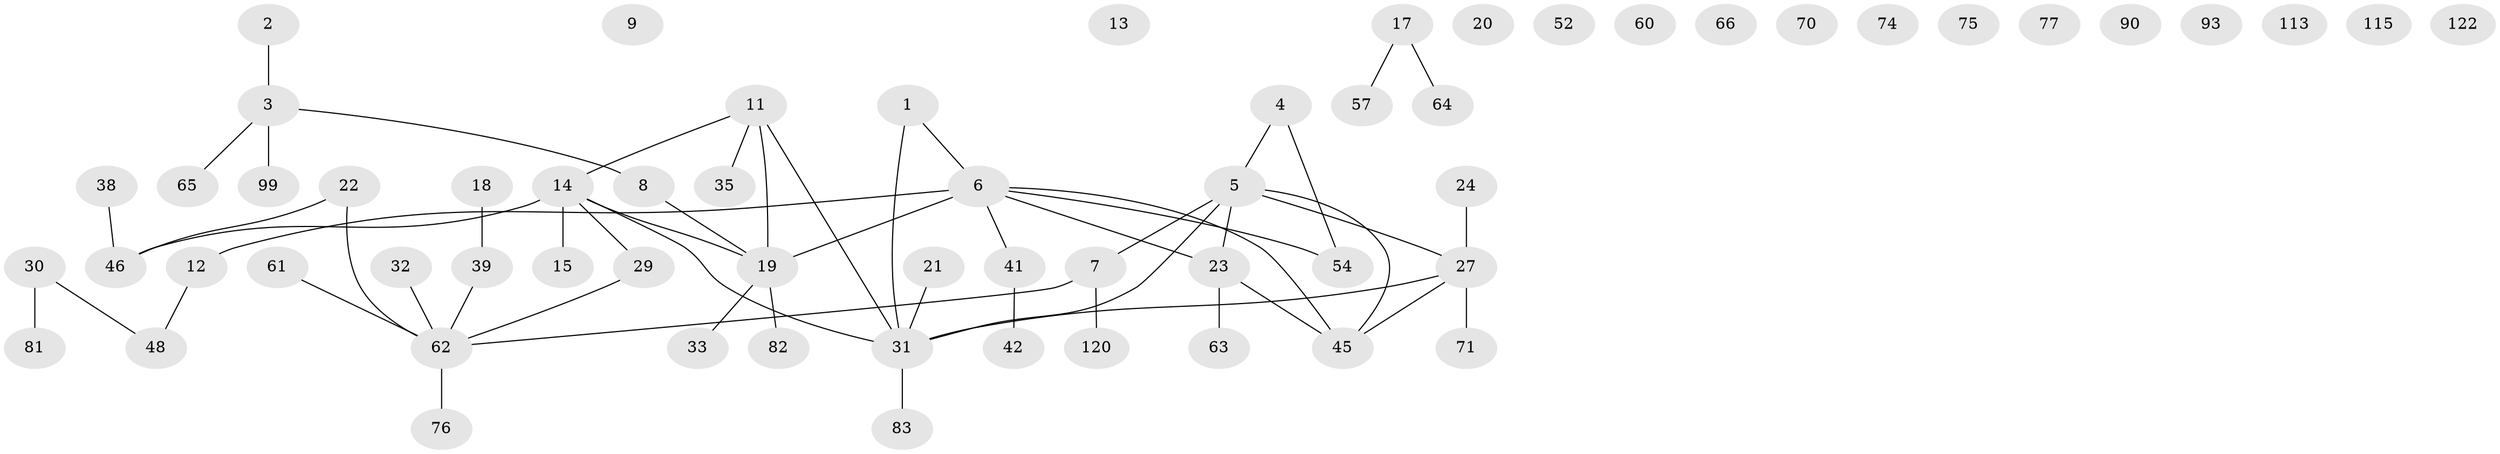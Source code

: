 // original degree distribution, {2: 0.28225806451612906, 3: 0.18548387096774194, 0: 0.11290322580645161, 1: 0.2903225806451613, 5: 0.024193548387096774, 4: 0.08870967741935484, 6: 0.016129032258064516}
// Generated by graph-tools (version 1.1) at 2025/13/03/09/25 04:13:01]
// undirected, 62 vertices, 56 edges
graph export_dot {
graph [start="1"]
  node [color=gray90,style=filled];
  1 [super="+88"];
  2 [super="+47"];
  3 [super="+87"];
  4 [super="+51"];
  5 [super="+58+37+59"];
  6 [super="+73+69"];
  7 [super="+16"];
  8 [super="+91+26+10"];
  9;
  11 [super="+25"];
  12 [super="+102"];
  13;
  14 [super="+53+50+55"];
  15 [super="+106"];
  17 [super="+43"];
  18;
  19 [super="+28+110"];
  20;
  21;
  22;
  23 [super="+86+49"];
  24;
  27 [super="+44+84"];
  29 [super="+67+80"];
  30;
  31 [super="+36+40"];
  32;
  33;
  35;
  38;
  39;
  41;
  42;
  45 [super="+107+114+68"];
  46 [super="+101"];
  48;
  52;
  54 [super="+92+56"];
  57 [super="+100+95"];
  60;
  61 [super="+79"];
  62 [super="+78+72"];
  63;
  64;
  65;
  66 [super="+112"];
  70;
  71;
  74;
  75;
  76;
  77;
  81;
  82 [super="+123"];
  83;
  90;
  93;
  99;
  113;
  115;
  120;
  122;
  1 -- 6;
  1 -- 31;
  2 -- 3;
  3 -- 65;
  3 -- 99;
  3 -- 8;
  4 -- 54;
  4 -- 5;
  5 -- 7;
  5 -- 23;
  5 -- 27;
  5 -- 45;
  5 -- 31;
  6 -- 41;
  6 -- 19 [weight=2];
  6 -- 23;
  6 -- 12;
  6 -- 54;
  6 -- 45;
  7 -- 120;
  7 -- 62;
  8 -- 19;
  11 -- 35;
  11 -- 19;
  11 -- 31;
  11 -- 14;
  12 -- 48;
  14 -- 46;
  14 -- 15;
  14 -- 29;
  14 -- 19;
  14 -- 31;
  17 -- 64;
  17 -- 57;
  18 -- 39;
  19 -- 33;
  19 -- 82;
  21 -- 31;
  22 -- 62;
  22 -- 46;
  23 -- 45;
  23 -- 63;
  24 -- 27;
  27 -- 71;
  27 -- 45;
  27 -- 31;
  29 -- 62;
  30 -- 48;
  30 -- 81;
  31 -- 83;
  32 -- 62;
  38 -- 46;
  39 -- 62;
  41 -- 42;
  61 -- 62;
  62 -- 76;
}
